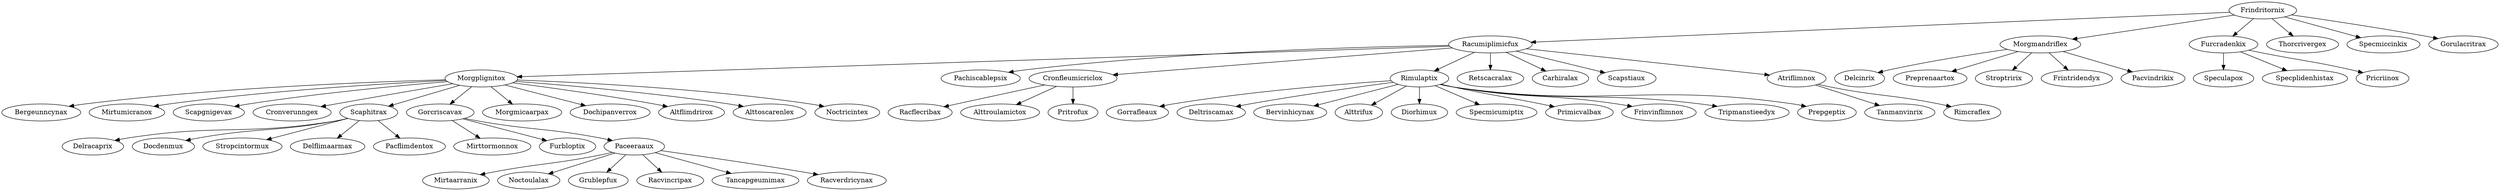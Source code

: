 digraph G{
Frindritornix->Racumiplimicfux;
Racumiplimicfux->Morgplignitox;
Racumiplimicfux->Pachiscablepsix;
Racumiplimicfux->Cronfleumicriclox;
Racumiplimicfux->Rimulaptix;
Racumiplimicfux->Retscacralax;
Racumiplimicfux->Carhiralax;
Rimulaptix->Gorrafleaux;
Rimulaptix->Deltriscamax;
Rimulaptix->Bervinhicynax;
Rimulaptix->Alttrifux;
Rimulaptix->Diorhimux;
Rimulaptix->Specmicumiptix;
Rimulaptix->Primicvalbax;
Frindritornix->Morgmandriflex;
Frindritornix->Furcradenkix;
Frindritornix->Thorcrivergex;
Frindritornix->Specmiccinkix;
Rimulaptix->Frinvinflimnox;
Morgplignitox->Bergeunncynax;
Morgplignitox->Mirtumicranox;
Morgplignitox->Scapgnigevax;
Morgplignitox->Cronverunngex;
Morgplignitox->Scaphitrax;
Rimulaptix->Tripmanstieedyx;
Cronfleumicriclox->Racflecribax;
Cronfleumicriclox->Alttroulamictox;
Cronfleumicriclox->Pritrofux;
Rimulaptix->Prepgeptix;
Morgmandriflex->Delcinrix;
Morgmandriflex->Preprenaartox;
Morgmandriflex->Stroptririx;
Morgmandriflex->Frintridendyx;
Morgmandriflex->Pacvindrikix;
Racumiplimicfux->Scapstiaux;
Morgplignitox->Gorcriscavax;
Morgplignitox->Morgmicaarpax;
Morgplignitox->Dochipanverrox;
Morgplignitox->Altflimdrirox;
Morgplignitox->Alttoscarenlex;
Morgplignitox->Noctricintex;
Racumiplimicfux->Atriflimnox;
Scaphitrax->Delracaprix;
Scaphitrax->Docdenmux;
Gorcriscavax->Mirttormonnox;
Gorcriscavax->Furbloptix;
Gorcriscavax->Paceeraaux;
Scaphitrax->Stropcintormux;
Scaphitrax->Delflimaarmax;
Scaphitrax->Pacflimdentox;
Frindritornix->Gorulacritrax;
Paceeraaux->Mirtaarranix;
Paceeraaux->Noctoulalax;
Paceeraaux->Grublepfux;
Furcradenkix->Speculapox;
Furcradenkix->Specplidenhistax;
Furcradenkix->Pricriinox;
Paceeraaux->Racvincripax;
Paceeraaux->Tancapgeumimax;
Atriflimnox->Tanmanvinrix;
Atriflimnox->Rimcraflex;
Paceeraaux->Racverdricynax;
}
